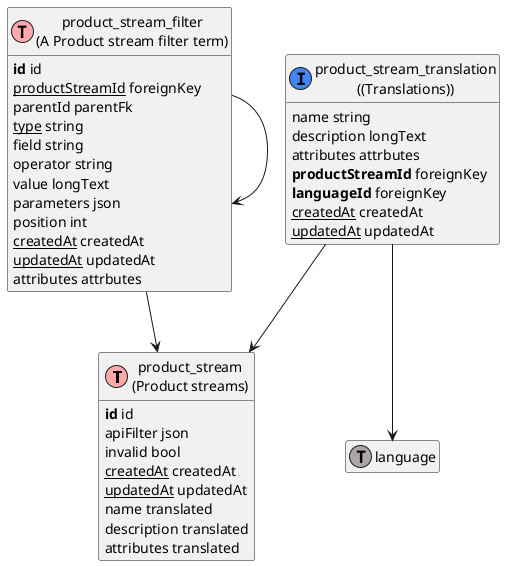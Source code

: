 @startuml
' uncomment the line below if you're using computer with a retina display
' skinparam dpi 300
!define Table(name,desc) class name as "desc" << (T,#FFAAAA) >>
!define ForeignTable(name,desc) class name as "desc" << (T,#ada6a6) >>
!define TranslationTable(name,desc) class name as "desc" << (I,#4286f4) >>
' we use bold for primary key
' green color for unique
' and underscore for not_null
!define primary_key(x) <b>x</b>
!define unique(x) <color:green>x</color>
!define not_null(x) <u>x</u>
' other tags available:
' <i></i>
' <back:COLOR></color>, where color is a color name or html color code
' (#FFAACC)
' see: http://plantuml.com/classes.html#More
hide methods
hide stereotypes
hide empty members
skinparam backgroundColor #FFFFFF

' entities

Table(ShopwareCoreContentProductStreamProductStreamDefinition, "product_stream\n(Product streams)") {
   primary_key(id) id
   apiFilter json
   invalid bool
   not_null(createdAt) createdAt
   not_null(updatedAt) updatedAt
   name translated
   description translated
   attributes translated
}
TranslationTable(ShopwareCoreContentProductStreamAggregateProductStreamTranslationProductStreamTranslationDefinition, "product_stream_translation\n((Translations))") {
   name string
   description longText
   attributes attrbutes
   primary_key(productStreamId) foreignKey
   primary_key(languageId) foreignKey
   not_null(createdAt) createdAt
   not_null(updatedAt) updatedAt
}
Table(ShopwareCoreContentProductStreamAggregateProductStreamFilterProductStreamFilterDefinition, "product_stream_filter\n(A Product stream filter term)") {
   primary_key(id) id
   not_null(productStreamId) foreignKey
   parentId parentFk
   not_null(type) string
   field string
   operator string
   value longText
   parameters json
   position int
   not_null(createdAt) createdAt
   not_null(updatedAt) updatedAt
   attributes attrbutes
}
ForeignTable(ShopwareCoreSystemLanguageLanguageDefinition, "language") {
}

' relationshipd

ShopwareCoreContentProductStreamAggregateProductStreamTranslationProductStreamTranslationDefinition --> ShopwareCoreContentProductStreamProductStreamDefinition
ShopwareCoreContentProductStreamAggregateProductStreamFilterProductStreamFilterDefinition --> ShopwareCoreContentProductStreamProductStreamDefinition
ShopwareCoreContentProductStreamAggregateProductStreamTranslationProductStreamTranslationDefinition --> ShopwareCoreSystemLanguageLanguageDefinition
ShopwareCoreContentProductStreamAggregateProductStreamFilterProductStreamFilterDefinition --> ShopwareCoreContentProductStreamAggregateProductStreamFilterProductStreamFilterDefinition
@enduml
